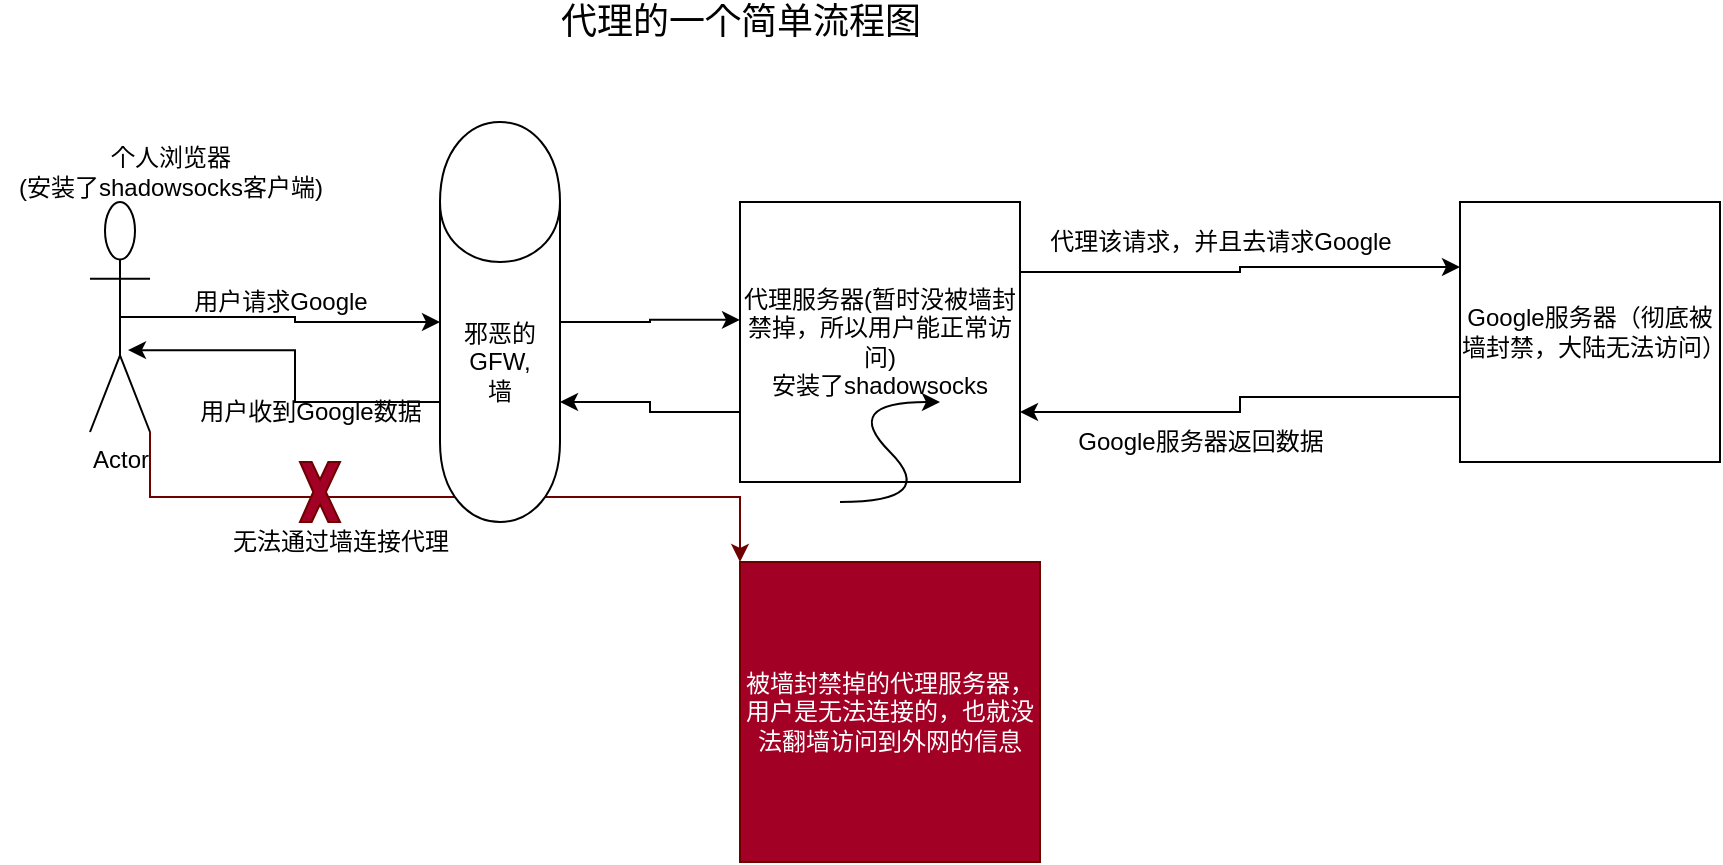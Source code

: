 <mxfile version="13.5.3" type="github">
  <diagram id="M0qBca7IaQR2uzBWeGTY" name="Page-1">
    <mxGraphModel dx="1695" dy="450" grid="1" gridSize="10" guides="1" tooltips="1" connect="1" arrows="1" fold="1" page="1" pageScale="1" pageWidth="827" pageHeight="1169" math="0" shadow="0">
      <root>
        <mxCell id="0" />
        <mxCell id="1" parent="0" />
        <mxCell id="gGuRi4oCIsVvxZncDhQT-17" style="edgeStyle=orthogonalEdgeStyle;rounded=0;orthogonalLoop=1;jettySize=auto;html=1;exitX=0.5;exitY=0.5;exitDx=0;exitDy=0;exitPerimeter=0;entryX=0;entryY=0.5;entryDx=0;entryDy=0;" parent="1" source="gGuRi4oCIsVvxZncDhQT-1" target="gGuRi4oCIsVvxZncDhQT-14" edge="1">
          <mxGeometry relative="1" as="geometry" />
        </mxCell>
        <mxCell id="gGuRi4oCIsVvxZncDhQT-29" style="edgeStyle=orthogonalEdgeStyle;rounded=0;orthogonalLoop=1;jettySize=auto;html=1;exitX=1;exitY=1;exitDx=0;exitDy=0;exitPerimeter=0;entryX=0;entryY=0;entryDx=0;entryDy=0;fillColor=#a20025;strokeColor=#6F0000;" parent="1" source="gGuRi4oCIsVvxZncDhQT-1" target="gGuRi4oCIsVvxZncDhQT-27" edge="1">
          <mxGeometry relative="1" as="geometry" />
        </mxCell>
        <mxCell id="gGuRi4oCIsVvxZncDhQT-1" value="Actor" style="shape=umlActor;verticalLabelPosition=bottom;verticalAlign=top;html=1;outlineConnect=0;" parent="1" vertex="1">
          <mxGeometry x="-15" y="130" width="30" height="115" as="geometry" />
        </mxCell>
        <mxCell id="gGuRi4oCIsVvxZncDhQT-2" value="个人浏览器&lt;br&gt;(安装了shadowsocks客户端)" style="text;html=1;align=center;verticalAlign=middle;resizable=0;points=[];autosize=1;" parent="1" vertex="1">
          <mxGeometry x="-60" y="100" width="170" height="30" as="geometry" />
        </mxCell>
        <mxCell id="gGuRi4oCIsVvxZncDhQT-8" style="edgeStyle=orthogonalEdgeStyle;rounded=0;orthogonalLoop=1;jettySize=auto;html=1;exitX=1;exitY=0.25;exitDx=0;exitDy=0;entryX=0;entryY=0.25;entryDx=0;entryDy=0;" parent="1" source="gGuRi4oCIsVvxZncDhQT-3" target="gGuRi4oCIsVvxZncDhQT-4" edge="1">
          <mxGeometry relative="1" as="geometry" />
        </mxCell>
        <mxCell id="gGuRi4oCIsVvxZncDhQT-20" style="edgeStyle=orthogonalEdgeStyle;rounded=0;orthogonalLoop=1;jettySize=auto;html=1;exitX=0;exitY=0.75;exitDx=0;exitDy=0;entryX=1;entryY=0.7;entryDx=0;entryDy=0;" parent="1" source="gGuRi4oCIsVvxZncDhQT-3" target="gGuRi4oCIsVvxZncDhQT-14" edge="1">
          <mxGeometry relative="1" as="geometry" />
        </mxCell>
        <mxCell id="gGuRi4oCIsVvxZncDhQT-3" value="代理服务器(暂时没被墙封禁掉，所以用户能正常访问)&lt;br&gt;安装了shadowsocks" style="whiteSpace=wrap;html=1;aspect=fixed;" parent="1" vertex="1">
          <mxGeometry x="310" y="130" width="140" height="140" as="geometry" />
        </mxCell>
        <mxCell id="gGuRi4oCIsVvxZncDhQT-11" style="edgeStyle=orthogonalEdgeStyle;rounded=0;orthogonalLoop=1;jettySize=auto;html=1;exitX=0;exitY=0.75;exitDx=0;exitDy=0;entryX=1;entryY=0.75;entryDx=0;entryDy=0;" parent="1" source="gGuRi4oCIsVvxZncDhQT-4" target="gGuRi4oCIsVvxZncDhQT-3" edge="1">
          <mxGeometry relative="1" as="geometry" />
        </mxCell>
        <mxCell id="gGuRi4oCIsVvxZncDhQT-4" value="Google服务器（彻底被墙封禁，大陆无法访问）" style="whiteSpace=wrap;html=1;aspect=fixed;" parent="1" vertex="1">
          <mxGeometry x="670" y="130" width="130" height="130" as="geometry" />
        </mxCell>
        <mxCell id="gGuRi4oCIsVvxZncDhQT-9" value="代理该请求，并且去请求Google" style="text;html=1;align=center;verticalAlign=middle;resizable=0;points=[];autosize=1;" parent="1" vertex="1">
          <mxGeometry x="455" y="140" width="190" height="20" as="geometry" />
        </mxCell>
        <mxCell id="gGuRi4oCIsVvxZncDhQT-13" value="Google服务器返回数据" style="text;html=1;align=center;verticalAlign=middle;resizable=0;points=[];autosize=1;" parent="1" vertex="1">
          <mxGeometry x="470" y="240" width="140" height="20" as="geometry" />
        </mxCell>
        <mxCell id="gGuRi4oCIsVvxZncDhQT-21" style="edgeStyle=orthogonalEdgeStyle;rounded=0;orthogonalLoop=1;jettySize=auto;html=1;exitX=1;exitY=0.5;exitDx=0;exitDy=0;entryX=0;entryY=0.421;entryDx=0;entryDy=0;entryPerimeter=0;" parent="1" source="gGuRi4oCIsVvxZncDhQT-14" target="gGuRi4oCIsVvxZncDhQT-3" edge="1">
          <mxGeometry relative="1" as="geometry" />
        </mxCell>
        <mxCell id="gGuRi4oCIsVvxZncDhQT-22" style="edgeStyle=orthogonalEdgeStyle;rounded=0;orthogonalLoop=1;jettySize=auto;html=1;exitX=0;exitY=0.7;exitDx=0;exitDy=0;entryX=0.633;entryY=0.644;entryDx=0;entryDy=0;entryPerimeter=0;" parent="1" source="gGuRi4oCIsVvxZncDhQT-14" target="gGuRi4oCIsVvxZncDhQT-1" edge="1">
          <mxGeometry relative="1" as="geometry" />
        </mxCell>
        <mxCell id="gGuRi4oCIsVvxZncDhQT-14" value="邪恶的GFW,&lt;br&gt;墙" style="shape=cylinder;whiteSpace=wrap;html=1;boundedLbl=1;backgroundOutline=1;" parent="1" vertex="1">
          <mxGeometry x="160" y="90" width="60" height="200" as="geometry" />
        </mxCell>
        <mxCell id="gGuRi4oCIsVvxZncDhQT-16" value="用户请求Google" style="text;html=1;align=center;verticalAlign=middle;resizable=0;points=[];autosize=1;" parent="1" vertex="1">
          <mxGeometry x="30" y="170" width="100" height="20" as="geometry" />
        </mxCell>
        <mxCell id="gGuRi4oCIsVvxZncDhQT-23" value="用户收到Google数据" style="text;html=1;align=center;verticalAlign=middle;resizable=0;points=[];autosize=1;" parent="1" vertex="1">
          <mxGeometry x="30" y="225" width="130" height="20" as="geometry" />
        </mxCell>
        <mxCell id="gGuRi4oCIsVvxZncDhQT-24" value="&lt;font style=&quot;font-size: 18px&quot;&gt;代理的一个简单流程图&lt;/font&gt;" style="text;html=1;align=center;verticalAlign=middle;resizable=0;points=[];autosize=1;" parent="1" vertex="1">
          <mxGeometry x="210" y="30" width="200" height="20" as="geometry" />
        </mxCell>
        <mxCell id="gGuRi4oCIsVvxZncDhQT-27" value="被墙封禁掉的代理服务器，&lt;br&gt;用户是无法连接的，也就没法翻墙访问到外网的信息" style="whiteSpace=wrap;html=1;aspect=fixed;fillColor=#a20025;strokeColor=#6F0000;fontColor=#ffffff;" parent="1" vertex="1">
          <mxGeometry x="310" y="310" width="150" height="150" as="geometry" />
        </mxCell>
        <mxCell id="gGuRi4oCIsVvxZncDhQT-28" value="" style="curved=1;endArrow=classic;html=1;" parent="1" edge="1">
          <mxGeometry width="50" height="50" relative="1" as="geometry">
            <mxPoint x="360" y="280" as="sourcePoint" />
            <mxPoint x="410" y="230" as="targetPoint" />
            <Array as="points">
              <mxPoint x="410" y="280" />
              <mxPoint x="360" y="230" />
            </Array>
          </mxGeometry>
        </mxCell>
        <mxCell id="gGuRi4oCIsVvxZncDhQT-30" value="" style="verticalLabelPosition=bottom;verticalAlign=top;html=1;shape=mxgraph.basic.x;fillColor=#a20025;strokeColor=#6F0000;fontColor=#ffffff;" parent="1" vertex="1">
          <mxGeometry x="90" y="260" width="20" height="30" as="geometry" />
        </mxCell>
        <mxCell id="gGuRi4oCIsVvxZncDhQT-31" value="无法通过墙连接代理" style="text;html=1;align=center;verticalAlign=middle;resizable=0;points=[];autosize=1;" parent="1" vertex="1">
          <mxGeometry x="50" y="290" width="120" height="20" as="geometry" />
        </mxCell>
      </root>
    </mxGraphModel>
  </diagram>
</mxfile>
